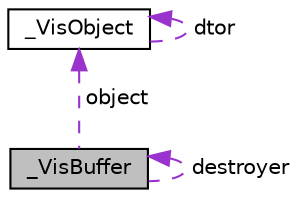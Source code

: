 digraph G
{
  edge [fontname="Helvetica",fontsize="10",labelfontname="Helvetica",labelfontsize="10"];
  node [fontname="Helvetica",fontsize="10",shape=record];
  Node1 [label="_VisBuffer",height=0.2,width=0.4,color="black", fillcolor="grey75", style="filled" fontcolor="black"];
  Node1 -> Node1 [dir="back",color="darkorchid3",fontsize="10",style="dashed",label=" destroyer" ,fontname="Helvetica"];
  Node2 -> Node1 [dir="back",color="darkorchid3",fontsize="10",style="dashed",label=" object" ,fontname="Helvetica"];
  Node2 [label="_VisObject",height=0.2,width=0.4,color="black", fillcolor="white", style="filled",URL="$struct__VisObject.html",tooltip="The VisObject structure contains all the VisObject housekeeping data like refcounting and a pointer t..."];
  Node2 -> Node2 [dir="back",color="darkorchid3",fontsize="10",style="dashed",label=" dtor" ,fontname="Helvetica"];
}
